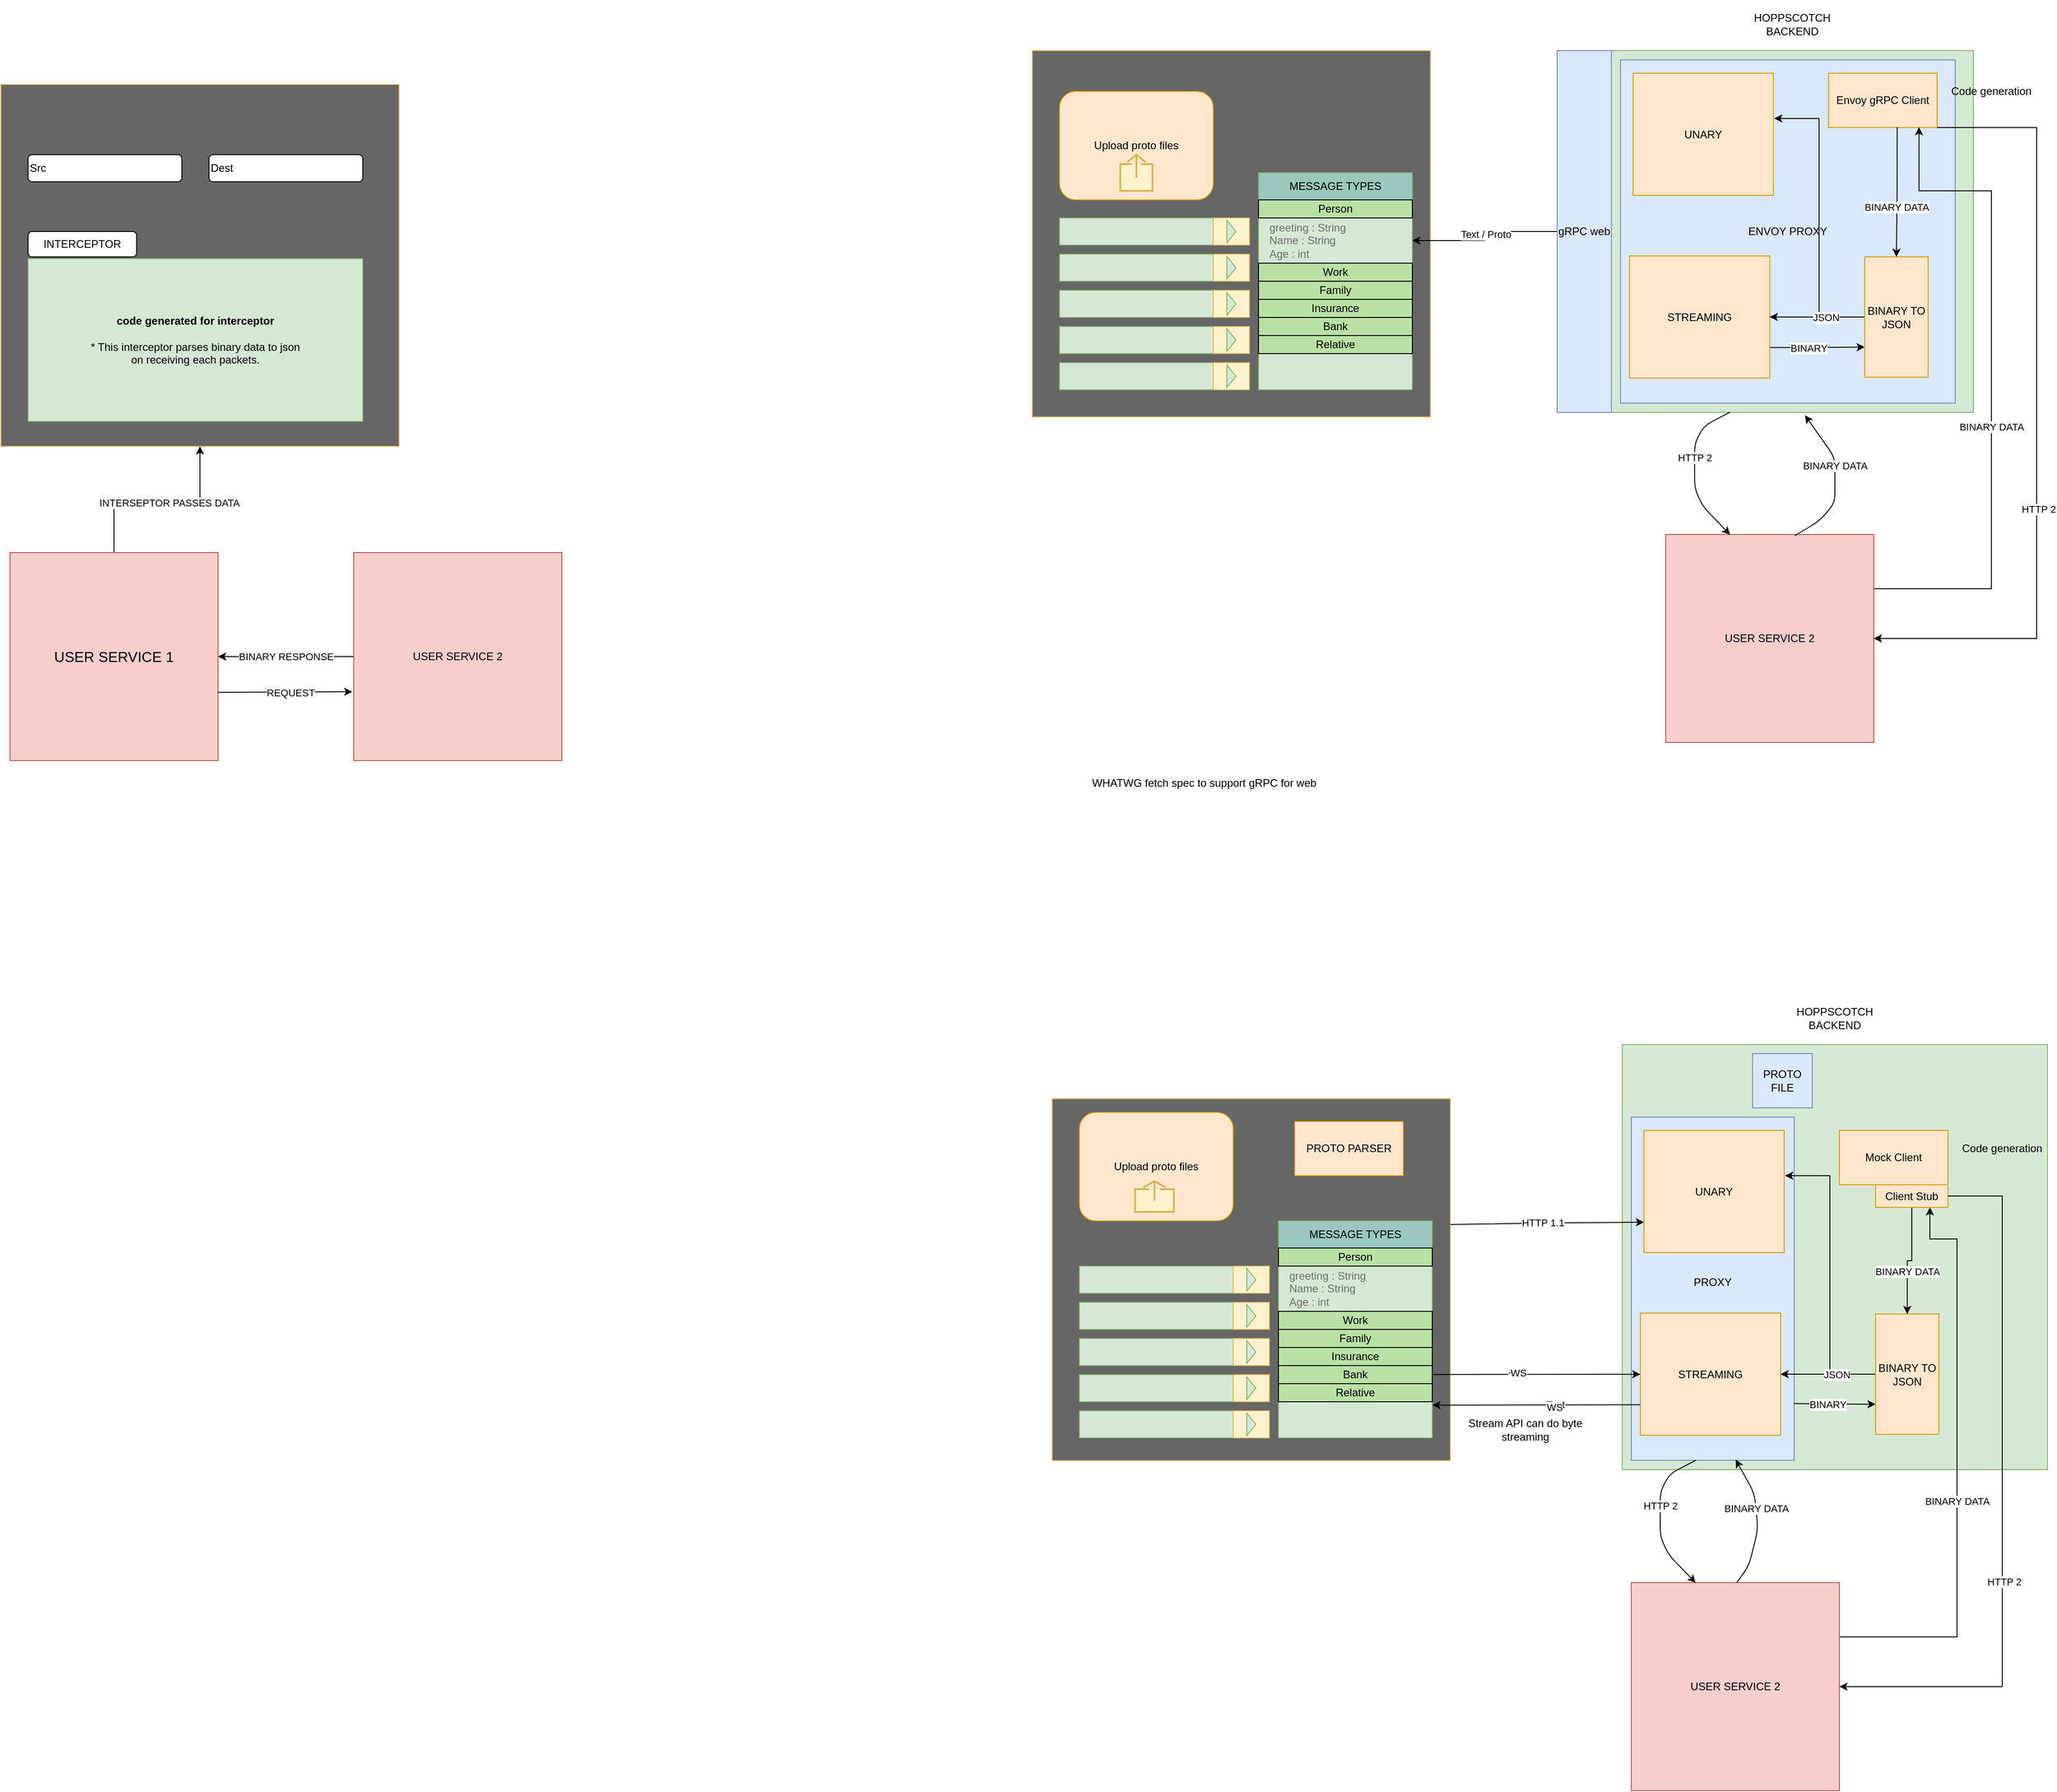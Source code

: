 <mxfile version="14.8.1" type="github">
  <diagram id="4_v2aBuhESPP2Kse0YYt" name="Page-1">
    <mxGraphModel dx="3398" dy="1913" grid="1" gridSize="10" guides="1" tooltips="1" connect="1" arrows="1" fold="1" page="1" pageScale="1" pageWidth="827" pageHeight="1169" math="0" shadow="0">
      <root>
        <mxCell id="0" />
        <mxCell id="1" parent="0" />
        <mxCell id="DB_RAq3XxKTl68aZC7Ea-3" value="" style="rounded=0;whiteSpace=wrap;html=1;strokeColor=#d6b656;fillColor=#666666;" parent="1" vertex="1">
          <mxGeometry x="-338" y="259" width="440" height="400" as="geometry" />
        </mxCell>
        <mxCell id="DB_RAq3XxKTl68aZC7Ea-28" value="" style="group;fillColor=#ffe6cc;strokeColor=#d79b00;" parent="1" vertex="1" connectable="0">
          <mxGeometry x="292" y="269" width="470" height="400" as="geometry" />
        </mxCell>
        <mxCell id="EJkfiaquxVvLyC4--Yfr-1" value="&lt;p style=&quot;line-height: 120%&quot;&gt;HOPPSCOTCH&lt;br&gt;BACKEND&lt;/p&gt;" style="whiteSpace=wrap;html=1;aspect=fixed;fillColor=#d5e8d4;strokeColor=#82b366;align=center;labelPosition=center;verticalLabelPosition=top;verticalAlign=bottom;" parent="DB_RAq3XxKTl68aZC7Ea-28" vertex="1">
          <mxGeometry y="-70" width="470" height="470" as="geometry" />
        </mxCell>
        <mxCell id="EJkfiaquxVvLyC4--Yfr-2" value="PROXY&lt;br&gt;&lt;br&gt;" style="rounded=0;whiteSpace=wrap;html=1;fillColor=#dae8fc;strokeColor=#6c8ebf;" parent="DB_RAq3XxKTl68aZC7Ea-28" vertex="1">
          <mxGeometry x="10" y="10.26" width="180" height="379.49" as="geometry" />
        </mxCell>
        <mxCell id="82bYh2WbQrpjtqSfIJNR-1" value="UNARY" style="rounded=0;whiteSpace=wrap;html=1;fillColor=#ffe6cc;strokeColor=#d79b00;direction=south;" parent="DB_RAq3XxKTl68aZC7Ea-28" vertex="1">
          <mxGeometry x="24" y="25" width="155" height="135" as="geometry" />
        </mxCell>
        <mxCell id="82bYh2WbQrpjtqSfIJNR-26" style="edgeStyle=orthogonalEdgeStyle;rounded=0;orthogonalLoop=1;jettySize=auto;html=1;entryX=0;entryY=0.75;entryDx=0;entryDy=0;" parent="DB_RAq3XxKTl68aZC7Ea-28" target="82bYh2WbQrpjtqSfIJNR-22" edge="1">
          <mxGeometry relative="1" as="geometry">
            <mxPoint x="190" y="327" as="sourcePoint" />
          </mxGeometry>
        </mxCell>
        <mxCell id="82bYh2WbQrpjtqSfIJNR-27" value="BINARY" style="edgeLabel;html=1;align=center;verticalAlign=middle;resizable=0;points=[];" parent="82bYh2WbQrpjtqSfIJNR-26" vertex="1" connectable="0">
          <mxGeometry x="-0.197" relative="1" as="geometry">
            <mxPoint as="offset" />
          </mxGeometry>
        </mxCell>
        <mxCell id="82bYh2WbQrpjtqSfIJNR-2" value="STREAMING" style="rounded=0;whiteSpace=wrap;html=1;fillColor=#ffe6cc;strokeColor=#d79b00;direction=south;" parent="DB_RAq3XxKTl68aZC7Ea-28" vertex="1">
          <mxGeometry x="20" y="227" width="155" height="135" as="geometry" />
        </mxCell>
        <mxCell id="82bYh2WbQrpjtqSfIJNR-23" style="edgeStyle=orthogonalEdgeStyle;rounded=0;orthogonalLoop=1;jettySize=auto;html=1;" parent="DB_RAq3XxKTl68aZC7Ea-28" source="82bYh2WbQrpjtqSfIJNR-22" target="82bYh2WbQrpjtqSfIJNR-2" edge="1">
          <mxGeometry relative="1" as="geometry" />
        </mxCell>
        <mxCell id="82bYh2WbQrpjtqSfIJNR-25" style="edgeStyle=orthogonalEdgeStyle;rounded=0;orthogonalLoop=1;jettySize=auto;html=1;entryX=0.37;entryY=-0.006;entryDx=0;entryDy=0;entryPerimeter=0;" parent="DB_RAq3XxKTl68aZC7Ea-28" source="82bYh2WbQrpjtqSfIJNR-22" target="82bYh2WbQrpjtqSfIJNR-1" edge="1">
          <mxGeometry relative="1" as="geometry" />
        </mxCell>
        <mxCell id="82bYh2WbQrpjtqSfIJNR-28" value="JSON" style="edgeLabel;html=1;align=center;verticalAlign=middle;resizable=0;points=[];" parent="82bYh2WbQrpjtqSfIJNR-25" vertex="1" connectable="0">
          <mxGeometry x="-0.728" relative="1" as="geometry">
            <mxPoint as="offset" />
          </mxGeometry>
        </mxCell>
        <mxCell id="82bYh2WbQrpjtqSfIJNR-22" value="BINARY TO JSON" style="rounded=0;whiteSpace=wrap;html=1;fillColor=#ffe6cc;strokeColor=#d79b00;" parent="DB_RAq3XxKTl68aZC7Ea-28" vertex="1">
          <mxGeometry x="280" y="228" width="70" height="133" as="geometry" />
        </mxCell>
        <mxCell id="gpTQ6Xzm7yQLC2bLsHAh-1" value="Mock Client" style="rounded=0;whiteSpace=wrap;html=1;fillColor=#ffe6cc;strokeColor=#d79b00;" vertex="1" parent="DB_RAq3XxKTl68aZC7Ea-28">
          <mxGeometry x="240" y="25" width="120" height="60" as="geometry" />
        </mxCell>
        <mxCell id="gpTQ6Xzm7yQLC2bLsHAh-7" style="edgeStyle=orthogonalEdgeStyle;rounded=0;orthogonalLoop=1;jettySize=auto;html=1;" edge="1" parent="DB_RAq3XxKTl68aZC7Ea-28" source="gpTQ6Xzm7yQLC2bLsHAh-2" target="82bYh2WbQrpjtqSfIJNR-22">
          <mxGeometry relative="1" as="geometry" />
        </mxCell>
        <mxCell id="gpTQ6Xzm7yQLC2bLsHAh-8" value="BINARY DATA" style="edgeLabel;html=1;align=center;verticalAlign=middle;resizable=0;points=[];" vertex="1" connectable="0" parent="gpTQ6Xzm7yQLC2bLsHAh-7">
          <mxGeometry x="0.227" relative="1" as="geometry">
            <mxPoint as="offset" />
          </mxGeometry>
        </mxCell>
        <mxCell id="gpTQ6Xzm7yQLC2bLsHAh-2" value="Client Stub" style="rounded=0;whiteSpace=wrap;html=1;fillColor=#ffe6cc;strokeColor=#d79b00;" vertex="1" parent="DB_RAq3XxKTl68aZC7Ea-28">
          <mxGeometry x="280" y="85" width="80" height="25" as="geometry" />
        </mxCell>
        <mxCell id="gpTQ6Xzm7yQLC2bLsHAh-9" value="Code generation" style="text;html=1;strokeColor=none;fillColor=none;align=center;verticalAlign=middle;whiteSpace=wrap;rounded=0;" vertex="1" parent="DB_RAq3XxKTl68aZC7Ea-28">
          <mxGeometry x="370" y="35" width="100" height="20" as="geometry" />
        </mxCell>
        <mxCell id="gpTQ6Xzm7yQLC2bLsHAh-165" value="PROTO&lt;br&gt;FILE" style="rounded=0;whiteSpace=wrap;html=1;fillColor=#dae8fc;strokeColor=#6c8ebf;" vertex="1" parent="DB_RAq3XxKTl68aZC7Ea-28">
          <mxGeometry x="144" y="-60" width="66" height="60" as="geometry" />
        </mxCell>
        <mxCell id="DB_RAq3XxKTl68aZC7Ea-29" value="Upload proto files" style="rounded=1;whiteSpace=wrap;html=1;fillColor=#ffe6cc;strokeColor=#d79b00;" parent="1" vertex="1">
          <mxGeometry x="-308" y="274" width="170" height="120" as="geometry" />
        </mxCell>
        <mxCell id="DB_RAq3XxKTl68aZC7Ea-30" value="" style="html=1;verticalLabelPosition=bottom;align=center;labelBackgroundColor=#ffffff;verticalAlign=top;strokeWidth=2;strokeColor=#d6b656;shadow=0;dashed=0;shape=mxgraph.ios7.icons.share;fillColor=#fff2cc;" parent="1" vertex="1">
          <mxGeometry x="-246.38" y="350" width="42.75" height="34" as="geometry" />
        </mxCell>
        <mxCell id="DB_RAq3XxKTl68aZC7Ea-31" value="" style="group" parent="1" vertex="1" connectable="0">
          <mxGeometry x="-308" y="444" width="210" height="30" as="geometry" />
        </mxCell>
        <mxCell id="DB_RAq3XxKTl68aZC7Ea-4" value="" style="rounded=0;whiteSpace=wrap;html=1;fillColor=#d5e8d4;strokeColor=#82b366;" parent="DB_RAq3XxKTl68aZC7Ea-31" vertex="1">
          <mxGeometry width="170" height="30" as="geometry" />
        </mxCell>
        <mxCell id="DB_RAq3XxKTl68aZC7Ea-9" value="" style="rounded=0;whiteSpace=wrap;html=1;fillColor=#fff2cc;strokeColor=#d6b656;" parent="DB_RAq3XxKTl68aZC7Ea-31" vertex="1">
          <mxGeometry x="170" width="40" height="30" as="geometry" />
        </mxCell>
        <mxCell id="DB_RAq3XxKTl68aZC7Ea-8" value="" style="triangle;whiteSpace=wrap;html=1;fillColor=#d5e8d4;strokeColor=#82b366;" parent="DB_RAq3XxKTl68aZC7Ea-31" vertex="1">
          <mxGeometry x="185" y="2.5" width="10" height="25" as="geometry" />
        </mxCell>
        <mxCell id="DB_RAq3XxKTl68aZC7Ea-32" value="" style="group" parent="1" vertex="1" connectable="0">
          <mxGeometry x="-308" y="484" width="210" height="30" as="geometry" />
        </mxCell>
        <mxCell id="DB_RAq3XxKTl68aZC7Ea-33" value="" style="rounded=0;whiteSpace=wrap;html=1;fillColor=#d5e8d4;strokeColor=#82b366;" parent="DB_RAq3XxKTl68aZC7Ea-32" vertex="1">
          <mxGeometry width="170" height="30" as="geometry" />
        </mxCell>
        <mxCell id="DB_RAq3XxKTl68aZC7Ea-34" value="" style="rounded=0;whiteSpace=wrap;html=1;fillColor=#fff2cc;strokeColor=#d6b656;" parent="DB_RAq3XxKTl68aZC7Ea-32" vertex="1">
          <mxGeometry x="170" width="40" height="30" as="geometry" />
        </mxCell>
        <mxCell id="DB_RAq3XxKTl68aZC7Ea-35" value="" style="triangle;whiteSpace=wrap;html=1;fillColor=#d5e8d4;strokeColor=#82b366;" parent="DB_RAq3XxKTl68aZC7Ea-32" vertex="1">
          <mxGeometry x="185" y="2.5" width="10" height="25" as="geometry" />
        </mxCell>
        <mxCell id="DB_RAq3XxKTl68aZC7Ea-36" value="" style="group" parent="1" vertex="1" connectable="0">
          <mxGeometry x="-308" y="524" width="210" height="30" as="geometry" />
        </mxCell>
        <mxCell id="DB_RAq3XxKTl68aZC7Ea-37" value="" style="rounded=0;whiteSpace=wrap;html=1;fillColor=#d5e8d4;strokeColor=#82b366;" parent="DB_RAq3XxKTl68aZC7Ea-36" vertex="1">
          <mxGeometry width="170" height="30" as="geometry" />
        </mxCell>
        <mxCell id="DB_RAq3XxKTl68aZC7Ea-38" value="" style="rounded=0;whiteSpace=wrap;html=1;fillColor=#fff2cc;strokeColor=#d6b656;" parent="DB_RAq3XxKTl68aZC7Ea-36" vertex="1">
          <mxGeometry x="170" width="40" height="30" as="geometry" />
        </mxCell>
        <mxCell id="DB_RAq3XxKTl68aZC7Ea-39" value="" style="triangle;whiteSpace=wrap;html=1;fillColor=#d5e8d4;strokeColor=#82b366;" parent="DB_RAq3XxKTl68aZC7Ea-36" vertex="1">
          <mxGeometry x="185" y="2.5" width="10" height="25" as="geometry" />
        </mxCell>
        <mxCell id="DB_RAq3XxKTl68aZC7Ea-48" value="" style="group" parent="1" vertex="1" connectable="0">
          <mxGeometry x="-308" y="564" width="210" height="30" as="geometry" />
        </mxCell>
        <mxCell id="DB_RAq3XxKTl68aZC7Ea-49" value="" style="rounded=0;whiteSpace=wrap;html=1;fillColor=#d5e8d4;strokeColor=#82b366;" parent="DB_RAq3XxKTl68aZC7Ea-48" vertex="1">
          <mxGeometry width="170" height="30" as="geometry" />
        </mxCell>
        <mxCell id="DB_RAq3XxKTl68aZC7Ea-50" value="" style="rounded=0;whiteSpace=wrap;html=1;fillColor=#fff2cc;strokeColor=#d6b656;" parent="DB_RAq3XxKTl68aZC7Ea-48" vertex="1">
          <mxGeometry x="170" width="40" height="30" as="geometry" />
        </mxCell>
        <mxCell id="DB_RAq3XxKTl68aZC7Ea-51" value="" style="triangle;whiteSpace=wrap;html=1;fillColor=#d5e8d4;strokeColor=#82b366;" parent="DB_RAq3XxKTl68aZC7Ea-48" vertex="1">
          <mxGeometry x="185" y="2.5" width="10" height="25" as="geometry" />
        </mxCell>
        <mxCell id="DB_RAq3XxKTl68aZC7Ea-52" value="" style="group" parent="1" vertex="1" connectable="0">
          <mxGeometry x="-308" y="604" width="210" height="30" as="geometry" />
        </mxCell>
        <mxCell id="DB_RAq3XxKTl68aZC7Ea-53" value="" style="rounded=0;whiteSpace=wrap;html=1;fillColor=#d5e8d4;strokeColor=#82b366;" parent="DB_RAq3XxKTl68aZC7Ea-52" vertex="1">
          <mxGeometry width="170" height="30" as="geometry" />
        </mxCell>
        <mxCell id="DB_RAq3XxKTl68aZC7Ea-54" value="" style="rounded=0;whiteSpace=wrap;html=1;fillColor=#fff2cc;strokeColor=#d6b656;" parent="DB_RAq3XxKTl68aZC7Ea-52" vertex="1">
          <mxGeometry x="170" width="40" height="30" as="geometry" />
        </mxCell>
        <mxCell id="DB_RAq3XxKTl68aZC7Ea-55" value="" style="triangle;whiteSpace=wrap;html=1;fillColor=#d5e8d4;strokeColor=#82b366;" parent="DB_RAq3XxKTl68aZC7Ea-52" vertex="1">
          <mxGeometry x="185" y="2.5" width="10" height="25" as="geometry" />
        </mxCell>
        <mxCell id="DB_RAq3XxKTl68aZC7Ea-56" value="" style="rounded=0;whiteSpace=wrap;html=1;fillColor=#d5e8d4;strokeColor=#82b366;" parent="1" vertex="1">
          <mxGeometry x="-88" y="394" width="170" height="240" as="geometry" />
        </mxCell>
        <mxCell id="DB_RAq3XxKTl68aZC7Ea-57" value="MESSAGE TYPES" style="rounded=0;whiteSpace=wrap;html=1;strokeColor=#82b366;fillColor=#9AC7BF;" parent="1" vertex="1">
          <mxGeometry x="-88" y="394" width="170" height="30" as="geometry" />
        </mxCell>
        <mxCell id="DB_RAq3XxKTl68aZC7Ea-58" value="Person" style="rounded=0;whiteSpace=wrap;html=1;fillColor=#B9E0A5;" parent="1" vertex="1">
          <mxGeometry x="-88" y="424" width="170" height="20" as="geometry" />
        </mxCell>
        <mxCell id="DB_RAq3XxKTl68aZC7Ea-59" value="Work" style="rounded=0;whiteSpace=wrap;html=1;fillColor=#B9E0A5;" parent="1" vertex="1">
          <mxGeometry x="-88" y="494" width="170" height="20" as="geometry" />
        </mxCell>
        <mxCell id="DB_RAq3XxKTl68aZC7Ea-60" value="Family" style="rounded=0;whiteSpace=wrap;html=1;fillColor=#B9E0A5;" parent="1" vertex="1">
          <mxGeometry x="-88" y="514" width="170" height="20" as="geometry" />
        </mxCell>
        <mxCell id="DB_RAq3XxKTl68aZC7Ea-61" value="Insurance" style="rounded=0;whiteSpace=wrap;html=1;fillColor=#B9E0A5;" parent="1" vertex="1">
          <mxGeometry x="-88" y="534" width="170" height="20" as="geometry" />
        </mxCell>
        <mxCell id="DB_RAq3XxKTl68aZC7Ea-62" value="Bank" style="rounded=0;whiteSpace=wrap;html=1;fillColor=#B9E0A5;" parent="1" vertex="1">
          <mxGeometry x="-88" y="554" width="170" height="20" as="geometry" />
        </mxCell>
        <mxCell id="DB_RAq3XxKTl68aZC7Ea-63" value="Relative" style="rounded=0;whiteSpace=wrap;html=1;fillColor=#B9E0A5;" parent="1" vertex="1">
          <mxGeometry x="-88" y="574" width="170" height="20" as="geometry" />
        </mxCell>
        <mxCell id="DB_RAq3XxKTl68aZC7Ea-64" value="&lt;font color=&quot;#6e6e6e&quot;&gt;greeting : String&lt;br&gt;Name : String&lt;br&gt;Age : int&lt;/font&gt;" style="text;html=1;strokeColor=none;fillColor=none;align=left;verticalAlign=middle;whiteSpace=wrap;rounded=0;" parent="1" vertex="1">
          <mxGeometry x="-78" y="444" width="160" height="50" as="geometry" />
        </mxCell>
        <mxCell id="82bYh2WbQrpjtqSfIJNR-5" value="" style="endArrow=classic;html=1;" parent="1" source="DB_RAq3XxKTl68aZC7Ea-62" target="82bYh2WbQrpjtqSfIJNR-2" edge="1">
          <mxGeometry width="50" height="50" relative="1" as="geometry">
            <mxPoint x="102" y="564" as="sourcePoint" />
            <mxPoint x="152" y="514" as="targetPoint" />
          </mxGeometry>
        </mxCell>
        <mxCell id="82bYh2WbQrpjtqSfIJNR-6" value="Text" style="edgeLabel;html=1;align=center;verticalAlign=middle;resizable=0;points=[];" parent="82bYh2WbQrpjtqSfIJNR-5" vertex="1" connectable="0">
          <mxGeometry x="-0.181" y="-1" relative="1" as="geometry">
            <mxPoint as="offset" />
          </mxGeometry>
        </mxCell>
        <mxCell id="82bYh2WbQrpjtqSfIJNR-8" value="WS" style="edgeLabel;html=1;align=center;verticalAlign=middle;resizable=0;points=[];" parent="82bYh2WbQrpjtqSfIJNR-5" vertex="1" connectable="0">
          <mxGeometry x="-0.174" y="2" relative="1" as="geometry">
            <mxPoint as="offset" />
          </mxGeometry>
        </mxCell>
        <mxCell id="82bYh2WbQrpjtqSfIJNR-9" value="" style="endArrow=classic;html=1;exitX=0.75;exitY=1;exitDx=0;exitDy=0;entryX=1.001;entryY=0.849;entryDx=0;entryDy=0;entryPerimeter=0;" parent="1" source="82bYh2WbQrpjtqSfIJNR-2" target="DB_RAq3XxKTl68aZC7Ea-56" edge="1">
          <mxGeometry width="50" height="50" relative="1" as="geometry">
            <mxPoint x="92" y="573.892" as="sourcePoint" />
            <mxPoint x="82" y="594" as="targetPoint" />
          </mxGeometry>
        </mxCell>
        <mxCell id="82bYh2WbQrpjtqSfIJNR-10" value="Text" style="edgeLabel;html=1;align=center;verticalAlign=middle;resizable=0;points=[];" parent="82bYh2WbQrpjtqSfIJNR-9" vertex="1" connectable="0">
          <mxGeometry x="-0.181" y="-1" relative="1" as="geometry">
            <mxPoint as="offset" />
          </mxGeometry>
        </mxCell>
        <mxCell id="82bYh2WbQrpjtqSfIJNR-11" value="WS" style="edgeLabel;html=1;align=center;verticalAlign=middle;resizable=0;points=[];" parent="82bYh2WbQrpjtqSfIJNR-9" vertex="1" connectable="0">
          <mxGeometry x="-0.174" y="2" relative="1" as="geometry">
            <mxPoint as="offset" />
          </mxGeometry>
        </mxCell>
        <mxCell id="82bYh2WbQrpjtqSfIJNR-12" value="" style="endArrow=classic;html=1;entryX=0.5;entryY=1;entryDx=0;entryDy=0;" parent="1" edge="1">
          <mxGeometry width="50" height="50" relative="1" as="geometry">
            <mxPoint x="102" y="398" as="sourcePoint" />
            <mxPoint x="316" y="395.5" as="targetPoint" />
            <Array as="points">
              <mxPoint x="230" y="396" />
            </Array>
          </mxGeometry>
        </mxCell>
        <mxCell id="82bYh2WbQrpjtqSfIJNR-13" value="HTTP 1.1" style="edgeLabel;html=1;align=center;verticalAlign=middle;resizable=0;points=[];" parent="82bYh2WbQrpjtqSfIJNR-12" vertex="1" connectable="0">
          <mxGeometry x="-0.049" y="1" relative="1" as="geometry">
            <mxPoint as="offset" />
          </mxGeometry>
        </mxCell>
        <mxCell id="gpTQ6Xzm7yQLC2bLsHAh-5" style="edgeStyle=orthogonalEdgeStyle;rounded=0;orthogonalLoop=1;jettySize=auto;html=1;entryX=0.75;entryY=1;entryDx=0;entryDy=0;" edge="1" parent="1" target="gpTQ6Xzm7yQLC2bLsHAh-2">
          <mxGeometry relative="1" as="geometry">
            <mxPoint x="532" y="854" as="sourcePoint" />
            <Array as="points">
              <mxPoint x="662" y="854" />
              <mxPoint x="662" y="414" />
              <mxPoint x="632" y="414" />
            </Array>
          </mxGeometry>
        </mxCell>
        <mxCell id="gpTQ6Xzm7yQLC2bLsHAh-6" value="BINARY DATA" style="edgeLabel;html=1;align=center;verticalAlign=middle;resizable=0;points=[];" vertex="1" connectable="0" parent="gpTQ6Xzm7yQLC2bLsHAh-5">
          <mxGeometry x="-0.337" relative="1" as="geometry">
            <mxPoint y="-70" as="offset" />
          </mxGeometry>
        </mxCell>
        <mxCell id="82bYh2WbQrpjtqSfIJNR-15" value="USER SERVICE 2" style="whiteSpace=wrap;html=1;aspect=fixed;fillColor=#f8cecc;strokeColor=#b85450;" parent="1" vertex="1">
          <mxGeometry x="302" y="794" width="230" height="230" as="geometry" />
        </mxCell>
        <mxCell id="82bYh2WbQrpjtqSfIJNR-18" value="" style="endArrow=classic;html=1;entryX=0.518;entryY=0.001;entryDx=0;entryDy=0;entryPerimeter=0;exitX=0.662;exitY=1;exitDx=0;exitDy=0;exitPerimeter=0;" parent="1" edge="1">
          <mxGeometry width="50" height="50" relative="1" as="geometry">
            <mxPoint x="373.16" y="658.75" as="sourcePoint" />
            <mxPoint x="373.14" y="794.23" as="targetPoint" />
            <Array as="points">
              <mxPoint x="344" y="674" />
              <mxPoint x="334" y="694" />
              <mxPoint x="334" y="744" />
              <mxPoint x="344" y="764" />
            </Array>
          </mxGeometry>
        </mxCell>
        <mxCell id="82bYh2WbQrpjtqSfIJNR-19" value="HTTP 2" style="edgeLabel;html=1;align=center;verticalAlign=middle;resizable=0;points=[];" parent="82bYh2WbQrpjtqSfIJNR-18" vertex="1" connectable="0">
          <mxGeometry x="-0.174" relative="1" as="geometry">
            <mxPoint as="offset" />
          </mxGeometry>
        </mxCell>
        <mxCell id="82bYh2WbQrpjtqSfIJNR-20" value="" style="endArrow=classic;html=1;exitX=0.698;exitY=-0.005;exitDx=0;exitDy=0;exitPerimeter=0;entryX=0.641;entryY=0.998;entryDx=0;entryDy=0;entryPerimeter=0;" parent="1" target="EJkfiaquxVvLyC4--Yfr-2" edge="1">
          <mxGeometry width="50" height="50" relative="1" as="geometry">
            <mxPoint x="418.54" y="794.0" as="sourcePoint" />
            <mxPoint x="402" y="655" as="targetPoint" />
            <Array as="points">
              <mxPoint x="432" y="775.15" />
              <mxPoint x="442" y="735.15" />
              <mxPoint x="438" y="695.15" />
            </Array>
          </mxGeometry>
        </mxCell>
        <mxCell id="82bYh2WbQrpjtqSfIJNR-21" value="BINARY DATA" style="edgeLabel;html=1;align=center;verticalAlign=middle;resizable=0;points=[];" parent="82bYh2WbQrpjtqSfIJNR-20" vertex="1" connectable="0">
          <mxGeometry x="0.197" relative="1" as="geometry">
            <mxPoint as="offset" />
          </mxGeometry>
        </mxCell>
        <mxCell id="gpTQ6Xzm7yQLC2bLsHAh-3" style="edgeStyle=orthogonalEdgeStyle;rounded=0;orthogonalLoop=1;jettySize=auto;html=1;" edge="1" parent="1" source="gpTQ6Xzm7yQLC2bLsHAh-2" target="82bYh2WbQrpjtqSfIJNR-15">
          <mxGeometry relative="1" as="geometry">
            <Array as="points">
              <mxPoint x="712" y="367" />
              <mxPoint x="712" y="909" />
            </Array>
          </mxGeometry>
        </mxCell>
        <mxCell id="gpTQ6Xzm7yQLC2bLsHAh-4" value="HTTP 2" style="edgeLabel;html=1;align=center;verticalAlign=middle;resizable=0;points=[];" vertex="1" connectable="0" parent="gpTQ6Xzm7yQLC2bLsHAh-3">
          <mxGeometry x="0.244" y="2" relative="1" as="geometry">
            <mxPoint as="offset" />
          </mxGeometry>
        </mxCell>
        <mxCell id="gpTQ6Xzm7yQLC2bLsHAh-10" value="" style="rounded=0;whiteSpace=wrap;html=1;strokeColor=#d6b656;fillColor=#666666;" vertex="1" parent="1">
          <mxGeometry x="-360" y="-900" width="440" height="405" as="geometry" />
        </mxCell>
        <mxCell id="gpTQ6Xzm7yQLC2bLsHAh-11" value="" style="group" vertex="1" connectable="0" parent="1">
          <mxGeometry x="280" y="-900" width="470" height="400" as="geometry" />
        </mxCell>
        <mxCell id="gpTQ6Xzm7yQLC2bLsHAh-12" value="&lt;p style=&quot;line-height: 120%&quot;&gt;HOPPSCOTCH&lt;br&gt;BACKEND&lt;/p&gt;" style="whiteSpace=wrap;html=1;aspect=fixed;fillColor=#d5e8d4;strokeColor=#82b366;align=center;labelPosition=center;verticalLabelPosition=top;verticalAlign=bottom;" vertex="1" parent="gpTQ6Xzm7yQLC2bLsHAh-11">
          <mxGeometry width="400" height="400" as="geometry" />
        </mxCell>
        <mxCell id="gpTQ6Xzm7yQLC2bLsHAh-13" value="ENVOY PROXY&lt;br&gt;" style="rounded=0;whiteSpace=wrap;html=1;fillColor=#dae8fc;strokeColor=#6c8ebf;" vertex="1" parent="gpTQ6Xzm7yQLC2bLsHAh-11">
          <mxGeometry x="10" y="10.26" width="370" height="379.49" as="geometry" />
        </mxCell>
        <mxCell id="gpTQ6Xzm7yQLC2bLsHAh-14" value="UNARY" style="rounded=0;whiteSpace=wrap;html=1;fillColor=#ffe6cc;strokeColor=#d79b00;direction=south;" vertex="1" parent="gpTQ6Xzm7yQLC2bLsHAh-11">
          <mxGeometry x="24" y="25" width="155" height="135" as="geometry" />
        </mxCell>
        <mxCell id="gpTQ6Xzm7yQLC2bLsHAh-15" style="edgeStyle=orthogonalEdgeStyle;rounded=0;orthogonalLoop=1;jettySize=auto;html=1;entryX=0;entryY=0.75;entryDx=0;entryDy=0;exitX=0.75;exitY=0;exitDx=0;exitDy=0;" edge="1" parent="gpTQ6Xzm7yQLC2bLsHAh-11" target="gpTQ6Xzm7yQLC2bLsHAh-21" source="gpTQ6Xzm7yQLC2bLsHAh-17">
          <mxGeometry relative="1" as="geometry">
            <mxPoint x="190" y="327" as="sourcePoint" />
          </mxGeometry>
        </mxCell>
        <mxCell id="gpTQ6Xzm7yQLC2bLsHAh-16" value="BINARY" style="edgeLabel;html=1;align=center;verticalAlign=middle;resizable=0;points=[];" vertex="1" connectable="0" parent="gpTQ6Xzm7yQLC2bLsHAh-15">
          <mxGeometry x="-0.197" relative="1" as="geometry">
            <mxPoint as="offset" />
          </mxGeometry>
        </mxCell>
        <mxCell id="gpTQ6Xzm7yQLC2bLsHAh-17" value="STREAMING" style="rounded=0;whiteSpace=wrap;html=1;fillColor=#ffe6cc;strokeColor=#d79b00;direction=south;" vertex="1" parent="gpTQ6Xzm7yQLC2bLsHAh-11">
          <mxGeometry x="20" y="227" width="155" height="135" as="geometry" />
        </mxCell>
        <mxCell id="gpTQ6Xzm7yQLC2bLsHAh-18" style="edgeStyle=orthogonalEdgeStyle;rounded=0;orthogonalLoop=1;jettySize=auto;html=1;" edge="1" parent="gpTQ6Xzm7yQLC2bLsHAh-11" source="gpTQ6Xzm7yQLC2bLsHAh-21" target="gpTQ6Xzm7yQLC2bLsHAh-17">
          <mxGeometry relative="1" as="geometry" />
        </mxCell>
        <mxCell id="gpTQ6Xzm7yQLC2bLsHAh-19" style="edgeStyle=orthogonalEdgeStyle;rounded=0;orthogonalLoop=1;jettySize=auto;html=1;entryX=0.37;entryY=-0.006;entryDx=0;entryDy=0;entryPerimeter=0;" edge="1" parent="gpTQ6Xzm7yQLC2bLsHAh-11" source="gpTQ6Xzm7yQLC2bLsHAh-21" target="gpTQ6Xzm7yQLC2bLsHAh-14">
          <mxGeometry relative="1" as="geometry" />
        </mxCell>
        <mxCell id="gpTQ6Xzm7yQLC2bLsHAh-20" value="JSON" style="edgeLabel;html=1;align=center;verticalAlign=middle;resizable=0;points=[];" vertex="1" connectable="0" parent="gpTQ6Xzm7yQLC2bLsHAh-19">
          <mxGeometry x="-0.728" relative="1" as="geometry">
            <mxPoint as="offset" />
          </mxGeometry>
        </mxCell>
        <mxCell id="gpTQ6Xzm7yQLC2bLsHAh-21" value="BINARY TO JSON" style="rounded=0;whiteSpace=wrap;html=1;fillColor=#ffe6cc;strokeColor=#d79b00;" vertex="1" parent="gpTQ6Xzm7yQLC2bLsHAh-11">
          <mxGeometry x="280" y="228" width="70" height="133" as="geometry" />
        </mxCell>
        <mxCell id="gpTQ6Xzm7yQLC2bLsHAh-22" value="Envoy gRPC Client" style="rounded=0;whiteSpace=wrap;html=1;fillColor=#ffe6cc;strokeColor=#d79b00;" vertex="1" parent="gpTQ6Xzm7yQLC2bLsHAh-11">
          <mxGeometry x="240" y="25" width="120" height="60" as="geometry" />
        </mxCell>
        <mxCell id="gpTQ6Xzm7yQLC2bLsHAh-23" style="edgeStyle=orthogonalEdgeStyle;rounded=0;orthogonalLoop=1;jettySize=auto;html=1;exitX=0.632;exitY=0.994;exitDx=0;exitDy=0;exitPerimeter=0;" edge="1" parent="gpTQ6Xzm7yQLC2bLsHAh-11" source="gpTQ6Xzm7yQLC2bLsHAh-22" target="gpTQ6Xzm7yQLC2bLsHAh-21">
          <mxGeometry relative="1" as="geometry">
            <mxPoint x="315" y="110" as="sourcePoint" />
          </mxGeometry>
        </mxCell>
        <mxCell id="gpTQ6Xzm7yQLC2bLsHAh-24" value="BINARY DATA" style="edgeLabel;html=1;align=center;verticalAlign=middle;resizable=0;points=[];" vertex="1" connectable="0" parent="gpTQ6Xzm7yQLC2bLsHAh-23">
          <mxGeometry x="0.227" relative="1" as="geometry">
            <mxPoint as="offset" />
          </mxGeometry>
        </mxCell>
        <mxCell id="gpTQ6Xzm7yQLC2bLsHAh-26" value="Code generation" style="text;html=1;strokeColor=none;fillColor=none;align=center;verticalAlign=middle;whiteSpace=wrap;rounded=0;" vertex="1" parent="gpTQ6Xzm7yQLC2bLsHAh-11">
          <mxGeometry x="370" y="35" width="100" height="20" as="geometry" />
        </mxCell>
        <mxCell id="gpTQ6Xzm7yQLC2bLsHAh-27" value="Upload proto files" style="rounded=1;whiteSpace=wrap;html=1;fillColor=#ffe6cc;strokeColor=#d79b00;" vertex="1" parent="1">
          <mxGeometry x="-330" y="-855" width="170" height="120" as="geometry" />
        </mxCell>
        <mxCell id="gpTQ6Xzm7yQLC2bLsHAh-28" value="" style="html=1;verticalLabelPosition=bottom;align=center;labelBackgroundColor=#ffffff;verticalAlign=top;strokeWidth=2;strokeColor=#d6b656;shadow=0;dashed=0;shape=mxgraph.ios7.icons.share;fillColor=#fff2cc;" vertex="1" parent="1">
          <mxGeometry x="-262.75" y="-785" width="35.5" height="40" as="geometry" />
        </mxCell>
        <mxCell id="gpTQ6Xzm7yQLC2bLsHAh-29" value="" style="group" vertex="1" connectable="0" parent="1">
          <mxGeometry x="-330" y="-715" width="210" height="30" as="geometry" />
        </mxCell>
        <mxCell id="gpTQ6Xzm7yQLC2bLsHAh-30" value="" style="rounded=0;whiteSpace=wrap;html=1;fillColor=#d5e8d4;strokeColor=#82b366;" vertex="1" parent="gpTQ6Xzm7yQLC2bLsHAh-29">
          <mxGeometry width="170" height="30" as="geometry" />
        </mxCell>
        <mxCell id="gpTQ6Xzm7yQLC2bLsHAh-31" value="" style="rounded=0;whiteSpace=wrap;html=1;fillColor=#fff2cc;strokeColor=#d6b656;" vertex="1" parent="gpTQ6Xzm7yQLC2bLsHAh-29">
          <mxGeometry x="170" width="40" height="30" as="geometry" />
        </mxCell>
        <mxCell id="gpTQ6Xzm7yQLC2bLsHAh-32" value="" style="triangle;whiteSpace=wrap;html=1;fillColor=#d5e8d4;strokeColor=#82b366;" vertex="1" parent="gpTQ6Xzm7yQLC2bLsHAh-29">
          <mxGeometry x="185" y="2.5" width="10" height="25" as="geometry" />
        </mxCell>
        <mxCell id="gpTQ6Xzm7yQLC2bLsHAh-33" value="" style="group" vertex="1" connectable="0" parent="1">
          <mxGeometry x="-330" y="-675" width="210" height="30" as="geometry" />
        </mxCell>
        <mxCell id="gpTQ6Xzm7yQLC2bLsHAh-34" value="" style="rounded=0;whiteSpace=wrap;html=1;fillColor=#d5e8d4;strokeColor=#82b366;" vertex="1" parent="gpTQ6Xzm7yQLC2bLsHAh-33">
          <mxGeometry width="170" height="30" as="geometry" />
        </mxCell>
        <mxCell id="gpTQ6Xzm7yQLC2bLsHAh-35" value="" style="rounded=0;whiteSpace=wrap;html=1;fillColor=#fff2cc;strokeColor=#d6b656;" vertex="1" parent="gpTQ6Xzm7yQLC2bLsHAh-33">
          <mxGeometry x="170" width="40" height="30" as="geometry" />
        </mxCell>
        <mxCell id="gpTQ6Xzm7yQLC2bLsHAh-36" value="" style="triangle;whiteSpace=wrap;html=1;fillColor=#d5e8d4;strokeColor=#82b366;" vertex="1" parent="gpTQ6Xzm7yQLC2bLsHAh-33">
          <mxGeometry x="185" y="2.5" width="10" height="25" as="geometry" />
        </mxCell>
        <mxCell id="gpTQ6Xzm7yQLC2bLsHAh-37" value="" style="group" vertex="1" connectable="0" parent="1">
          <mxGeometry x="-330" y="-635" width="210" height="30" as="geometry" />
        </mxCell>
        <mxCell id="gpTQ6Xzm7yQLC2bLsHAh-38" value="" style="rounded=0;whiteSpace=wrap;html=1;fillColor=#d5e8d4;strokeColor=#82b366;" vertex="1" parent="gpTQ6Xzm7yQLC2bLsHAh-37">
          <mxGeometry width="170" height="30" as="geometry" />
        </mxCell>
        <mxCell id="gpTQ6Xzm7yQLC2bLsHAh-39" value="" style="rounded=0;whiteSpace=wrap;html=1;fillColor=#fff2cc;strokeColor=#d6b656;" vertex="1" parent="gpTQ6Xzm7yQLC2bLsHAh-37">
          <mxGeometry x="170" width="40" height="30" as="geometry" />
        </mxCell>
        <mxCell id="gpTQ6Xzm7yQLC2bLsHAh-40" value="" style="triangle;whiteSpace=wrap;html=1;fillColor=#d5e8d4;strokeColor=#82b366;" vertex="1" parent="gpTQ6Xzm7yQLC2bLsHAh-37">
          <mxGeometry x="185" y="2.5" width="10" height="25" as="geometry" />
        </mxCell>
        <mxCell id="gpTQ6Xzm7yQLC2bLsHAh-41" value="" style="group" vertex="1" connectable="0" parent="1">
          <mxGeometry x="-330" y="-595" width="210" height="30" as="geometry" />
        </mxCell>
        <mxCell id="gpTQ6Xzm7yQLC2bLsHAh-42" value="" style="rounded=0;whiteSpace=wrap;html=1;fillColor=#d5e8d4;strokeColor=#82b366;" vertex="1" parent="gpTQ6Xzm7yQLC2bLsHAh-41">
          <mxGeometry width="170" height="30" as="geometry" />
        </mxCell>
        <mxCell id="gpTQ6Xzm7yQLC2bLsHAh-43" value="" style="rounded=0;whiteSpace=wrap;html=1;fillColor=#fff2cc;strokeColor=#d6b656;" vertex="1" parent="gpTQ6Xzm7yQLC2bLsHAh-41">
          <mxGeometry x="170" width="40" height="30" as="geometry" />
        </mxCell>
        <mxCell id="gpTQ6Xzm7yQLC2bLsHAh-44" value="" style="triangle;whiteSpace=wrap;html=1;fillColor=#d5e8d4;strokeColor=#82b366;" vertex="1" parent="gpTQ6Xzm7yQLC2bLsHAh-41">
          <mxGeometry x="185" y="2.5" width="10" height="25" as="geometry" />
        </mxCell>
        <mxCell id="gpTQ6Xzm7yQLC2bLsHAh-45" value="" style="group" vertex="1" connectable="0" parent="1">
          <mxGeometry x="-330" y="-555" width="210" height="30" as="geometry" />
        </mxCell>
        <mxCell id="gpTQ6Xzm7yQLC2bLsHAh-46" value="" style="rounded=0;whiteSpace=wrap;html=1;fillColor=#d5e8d4;strokeColor=#82b366;" vertex="1" parent="gpTQ6Xzm7yQLC2bLsHAh-45">
          <mxGeometry width="170" height="30" as="geometry" />
        </mxCell>
        <mxCell id="gpTQ6Xzm7yQLC2bLsHAh-47" value="" style="rounded=0;whiteSpace=wrap;html=1;fillColor=#fff2cc;strokeColor=#d6b656;" vertex="1" parent="gpTQ6Xzm7yQLC2bLsHAh-45">
          <mxGeometry x="170" width="40" height="30" as="geometry" />
        </mxCell>
        <mxCell id="gpTQ6Xzm7yQLC2bLsHAh-48" value="" style="triangle;whiteSpace=wrap;html=1;fillColor=#d5e8d4;strokeColor=#82b366;" vertex="1" parent="gpTQ6Xzm7yQLC2bLsHAh-45">
          <mxGeometry x="185" y="2.5" width="10" height="25" as="geometry" />
        </mxCell>
        <mxCell id="gpTQ6Xzm7yQLC2bLsHAh-49" value="" style="rounded=0;whiteSpace=wrap;html=1;fillColor=#d5e8d4;strokeColor=#82b366;" vertex="1" parent="1">
          <mxGeometry x="-110" y="-765" width="170" height="240" as="geometry" />
        </mxCell>
        <mxCell id="gpTQ6Xzm7yQLC2bLsHAh-50" value="MESSAGE TYPES" style="rounded=0;whiteSpace=wrap;html=1;strokeColor=#82b366;fillColor=#9AC7BF;" vertex="1" parent="1">
          <mxGeometry x="-110" y="-765" width="170" height="30" as="geometry" />
        </mxCell>
        <mxCell id="gpTQ6Xzm7yQLC2bLsHAh-51" value="Person" style="rounded=0;whiteSpace=wrap;html=1;fillColor=#B9E0A5;" vertex="1" parent="1">
          <mxGeometry x="-110" y="-735" width="170" height="20" as="geometry" />
        </mxCell>
        <mxCell id="gpTQ6Xzm7yQLC2bLsHAh-52" value="Work" style="rounded=0;whiteSpace=wrap;html=1;fillColor=#B9E0A5;" vertex="1" parent="1">
          <mxGeometry x="-110" y="-665" width="170" height="20" as="geometry" />
        </mxCell>
        <mxCell id="gpTQ6Xzm7yQLC2bLsHAh-53" value="Family" style="rounded=0;whiteSpace=wrap;html=1;fillColor=#B9E0A5;" vertex="1" parent="1">
          <mxGeometry x="-110" y="-645" width="170" height="20" as="geometry" />
        </mxCell>
        <mxCell id="gpTQ6Xzm7yQLC2bLsHAh-54" value="Insurance" style="rounded=0;whiteSpace=wrap;html=1;fillColor=#B9E0A5;" vertex="1" parent="1">
          <mxGeometry x="-110" y="-625" width="170" height="20" as="geometry" />
        </mxCell>
        <mxCell id="gpTQ6Xzm7yQLC2bLsHAh-55" value="Bank" style="rounded=0;whiteSpace=wrap;html=1;fillColor=#B9E0A5;" vertex="1" parent="1">
          <mxGeometry x="-110" y="-605" width="170" height="20" as="geometry" />
        </mxCell>
        <mxCell id="gpTQ6Xzm7yQLC2bLsHAh-56" value="Relative" style="rounded=0;whiteSpace=wrap;html=1;fillColor=#B9E0A5;" vertex="1" parent="1">
          <mxGeometry x="-110" y="-585" width="170" height="20" as="geometry" />
        </mxCell>
        <mxCell id="gpTQ6Xzm7yQLC2bLsHAh-57" value="&lt;font color=&quot;#6e6e6e&quot;&gt;greeting : String&lt;br&gt;Name : String&lt;br&gt;Age : int&lt;/font&gt;" style="text;html=1;strokeColor=none;fillColor=none;align=left;verticalAlign=middle;whiteSpace=wrap;rounded=0;" vertex="1" parent="1">
          <mxGeometry x="-100" y="-715" width="160" height="50" as="geometry" />
        </mxCell>
        <mxCell id="gpTQ6Xzm7yQLC2bLsHAh-67" style="edgeStyle=orthogonalEdgeStyle;rounded=0;orthogonalLoop=1;jettySize=auto;html=1;entryX=0.833;entryY=0.994;entryDx=0;entryDy=0;entryPerimeter=0;" edge="1" parent="1" target="gpTQ6Xzm7yQLC2bLsHAh-22">
          <mxGeometry relative="1" as="geometry">
            <mxPoint x="570" y="-305" as="sourcePoint" />
            <Array as="points">
              <mxPoint x="700" y="-305" />
              <mxPoint x="700" y="-745" />
              <mxPoint x="620" y="-745" />
            </Array>
            <mxPoint x="620" y="-790" as="targetPoint" />
          </mxGeometry>
        </mxCell>
        <mxCell id="gpTQ6Xzm7yQLC2bLsHAh-68" value="BINARY DATA" style="edgeLabel;html=1;align=center;verticalAlign=middle;resizable=0;points=[];" vertex="1" connectable="0" parent="gpTQ6Xzm7yQLC2bLsHAh-67">
          <mxGeometry x="-0.337" relative="1" as="geometry">
            <mxPoint y="-70" as="offset" />
          </mxGeometry>
        </mxCell>
        <mxCell id="gpTQ6Xzm7yQLC2bLsHAh-69" value="USER SERVICE 2" style="whiteSpace=wrap;html=1;aspect=fixed;fillColor=#f8cecc;strokeColor=#b85450;" vertex="1" parent="1">
          <mxGeometry x="340" y="-365" width="230" height="230" as="geometry" />
        </mxCell>
        <mxCell id="gpTQ6Xzm7yQLC2bLsHAh-70" value="" style="endArrow=classic;html=1;entryX=0.518;entryY=0.001;entryDx=0;entryDy=0;entryPerimeter=0;exitX=0.662;exitY=1;exitDx=0;exitDy=0;exitPerimeter=0;" edge="1" parent="1">
          <mxGeometry width="50" height="50" relative="1" as="geometry">
            <mxPoint x="411.16" y="-500.25" as="sourcePoint" />
            <mxPoint x="411.14" y="-364.77" as="targetPoint" />
            <Array as="points">
              <mxPoint x="382" y="-485" />
              <mxPoint x="372" y="-465" />
              <mxPoint x="372" y="-415" />
              <mxPoint x="382" y="-395" />
            </Array>
          </mxGeometry>
        </mxCell>
        <mxCell id="gpTQ6Xzm7yQLC2bLsHAh-71" value="HTTP 2" style="edgeLabel;html=1;align=center;verticalAlign=middle;resizable=0;points=[];" vertex="1" connectable="0" parent="gpTQ6Xzm7yQLC2bLsHAh-70">
          <mxGeometry x="-0.174" relative="1" as="geometry">
            <mxPoint as="offset" />
          </mxGeometry>
        </mxCell>
        <mxCell id="gpTQ6Xzm7yQLC2bLsHAh-72" value="" style="endArrow=classic;html=1;exitX=0.62;exitY=0.006;exitDx=0;exitDy=0;exitPerimeter=0;entryX=0.535;entryY=1.008;entryDx=0;entryDy=0;entryPerimeter=0;" edge="1" parent="1" target="gpTQ6Xzm7yQLC2bLsHAh-12" source="gpTQ6Xzm7yQLC2bLsHAh-69">
          <mxGeometry width="50" height="50" relative="1" as="geometry">
            <mxPoint x="456.54" y="-365" as="sourcePoint" />
            <mxPoint x="440" y="-504" as="targetPoint" />
            <Array as="points">
              <mxPoint x="510" y="-380" />
              <mxPoint x="527" y="-400" />
              <mxPoint x="527" y="-450" />
            </Array>
          </mxGeometry>
        </mxCell>
        <mxCell id="gpTQ6Xzm7yQLC2bLsHAh-73" value="BINARY DATA" style="edgeLabel;html=1;align=center;verticalAlign=middle;resizable=0;points=[];" vertex="1" connectable="0" parent="gpTQ6Xzm7yQLC2bLsHAh-72">
          <mxGeometry x="0.197" relative="1" as="geometry">
            <mxPoint as="offset" />
          </mxGeometry>
        </mxCell>
        <mxCell id="gpTQ6Xzm7yQLC2bLsHAh-74" style="edgeStyle=orthogonalEdgeStyle;rounded=0;orthogonalLoop=1;jettySize=auto;html=1;exitX=1;exitY=1;exitDx=0;exitDy=0;" edge="1" parent="1" source="gpTQ6Xzm7yQLC2bLsHAh-22" target="gpTQ6Xzm7yQLC2bLsHAh-69">
          <mxGeometry relative="1" as="geometry">
            <Array as="points">
              <mxPoint x="750" y="-815" />
              <mxPoint x="750" y="-250" />
            </Array>
            <mxPoint x="640" y="-790.0" as="sourcePoint" />
          </mxGeometry>
        </mxCell>
        <mxCell id="gpTQ6Xzm7yQLC2bLsHAh-75" value="HTTP 2" style="edgeLabel;html=1;align=center;verticalAlign=middle;resizable=0;points=[];" vertex="1" connectable="0" parent="gpTQ6Xzm7yQLC2bLsHAh-74">
          <mxGeometry x="0.244" y="2" relative="1" as="geometry">
            <mxPoint as="offset" />
          </mxGeometry>
        </mxCell>
        <mxCell id="gpTQ6Xzm7yQLC2bLsHAh-78" value="Stream API can do byte streaming" style="text;html=1;strokeColor=none;fillColor=none;align=center;verticalAlign=middle;whiteSpace=wrap;rounded=0;" vertex="1" parent="1">
          <mxGeometry x="110" y="610" width="150" height="30" as="geometry" />
        </mxCell>
        <mxCell id="gpTQ6Xzm7yQLC2bLsHAh-154" style="edgeStyle=orthogonalEdgeStyle;rounded=0;orthogonalLoop=1;jettySize=auto;html=1;" edge="1" parent="1" source="gpTQ6Xzm7yQLC2bLsHAh-79" target="gpTQ6Xzm7yQLC2bLsHAh-57">
          <mxGeometry relative="1" as="geometry" />
        </mxCell>
        <mxCell id="gpTQ6Xzm7yQLC2bLsHAh-155" value="Text / Proto" style="edgeLabel;html=1;align=center;verticalAlign=middle;resizable=0;points=[];" vertex="1" connectable="0" parent="gpTQ6Xzm7yQLC2bLsHAh-154">
          <mxGeometry x="0.09" y="3" relative="1" as="geometry">
            <mxPoint x="3" y="-10" as="offset" />
          </mxGeometry>
        </mxCell>
        <mxCell id="gpTQ6Xzm7yQLC2bLsHAh-79" value="gRPC web" style="rounded=0;whiteSpace=wrap;html=1;fillColor=#dae8fc;strokeColor=#6c8ebf;" vertex="1" parent="1">
          <mxGeometry x="220" y="-900" width="60" height="400" as="geometry" />
        </mxCell>
        <mxCell id="gpTQ6Xzm7yQLC2bLsHAh-82" value="" style="rounded=0;whiteSpace=wrap;html=1;strokeColor=#d6b656;fillColor=#666666;" vertex="1" parent="1">
          <mxGeometry x="-1500" y="-862.5" width="440" height="400" as="geometry" />
        </mxCell>
        <mxCell id="gpTQ6Xzm7yQLC2bLsHAh-142" style="edgeStyle=orthogonalEdgeStyle;rounded=0;orthogonalLoop=1;jettySize=auto;html=1;" edge="1" parent="1" source="gpTQ6Xzm7yQLC2bLsHAh-129" target="gpTQ6Xzm7yQLC2bLsHAh-82">
          <mxGeometry relative="1" as="geometry" />
        </mxCell>
        <mxCell id="gpTQ6Xzm7yQLC2bLsHAh-145" value="Text" style="edgeLabel;html=1;align=center;verticalAlign=middle;resizable=0;points=[];" vertex="1" connectable="0" parent="gpTQ6Xzm7yQLC2bLsHAh-142">
          <mxGeometry x="0.115" y="-1" relative="1" as="geometry">
            <mxPoint as="offset" />
          </mxGeometry>
        </mxCell>
        <mxCell id="gpTQ6Xzm7yQLC2bLsHAh-148" value="INTERSEPTOR PASSES DATA" style="edgeLabel;html=1;align=center;verticalAlign=middle;resizable=0;points=[];" vertex="1" connectable="0" parent="gpTQ6Xzm7yQLC2bLsHAh-142">
          <mxGeometry x="0.122" y="-3" relative="1" as="geometry">
            <mxPoint as="offset" />
          </mxGeometry>
        </mxCell>
        <mxCell id="gpTQ6Xzm7yQLC2bLsHAh-129" value="&lt;font size=&quot;3&quot;&gt;USER SERVICE 1&lt;/font&gt;" style="whiteSpace=wrap;html=1;aspect=fixed;fillColor=#f8cecc;strokeColor=#b85450;" vertex="1" parent="1">
          <mxGeometry x="-1490" y="-345" width="230" height="230" as="geometry" />
        </mxCell>
        <mxCell id="gpTQ6Xzm7yQLC2bLsHAh-150" style="edgeStyle=orthogonalEdgeStyle;rounded=0;orthogonalLoop=1;jettySize=auto;html=1;" edge="1" parent="1" source="gpTQ6Xzm7yQLC2bLsHAh-132" target="gpTQ6Xzm7yQLC2bLsHAh-129">
          <mxGeometry relative="1" as="geometry">
            <Array as="points">
              <mxPoint x="-1130" y="-230" />
              <mxPoint x="-1130" y="-230" />
            </Array>
          </mxGeometry>
        </mxCell>
        <mxCell id="gpTQ6Xzm7yQLC2bLsHAh-151" value="BINARY RESPONSE" style="edgeLabel;html=1;align=center;verticalAlign=middle;resizable=0;points=[];" vertex="1" connectable="0" parent="gpTQ6Xzm7yQLC2bLsHAh-150">
          <mxGeometry x="0.149" y="1" relative="1" as="geometry">
            <mxPoint x="11" y="-1" as="offset" />
          </mxGeometry>
        </mxCell>
        <mxCell id="gpTQ6Xzm7yQLC2bLsHAh-132" value="USER SERVICE 2" style="whiteSpace=wrap;html=1;aspect=fixed;fillColor=#f8cecc;strokeColor=#b85450;" vertex="1" parent="1">
          <mxGeometry x="-1110" y="-345" width="230" height="230" as="geometry" />
        </mxCell>
        <mxCell id="gpTQ6Xzm7yQLC2bLsHAh-143" value="Src" style="rounded=1;whiteSpace=wrap;html=1;align=left;" vertex="1" parent="1">
          <mxGeometry x="-1470" y="-785" width="170" height="30" as="geometry" />
        </mxCell>
        <mxCell id="gpTQ6Xzm7yQLC2bLsHAh-144" value="Dest" style="rounded=1;whiteSpace=wrap;html=1;align=left;" vertex="1" parent="1">
          <mxGeometry x="-1270" y="-785" width="170" height="30" as="geometry" />
        </mxCell>
        <mxCell id="gpTQ6Xzm7yQLC2bLsHAh-146" value="&lt;b&gt;code generated for interceptor&lt;br&gt;&lt;/b&gt;&lt;br&gt;* This interceptor parses binary data to json&lt;br&gt;on receiving each packets." style="rounded=0;whiteSpace=wrap;html=1;fillColor=#d5e8d4;strokeColor=#82b366;" vertex="1" parent="1">
          <mxGeometry x="-1470" y="-670" width="370" height="180" as="geometry" />
        </mxCell>
        <mxCell id="gpTQ6Xzm7yQLC2bLsHAh-147" value="INTERCEPTOR" style="rounded=1;whiteSpace=wrap;html=1;" vertex="1" parent="1">
          <mxGeometry x="-1470" y="-700" width="120" height="28" as="geometry" />
        </mxCell>
        <mxCell id="gpTQ6Xzm7yQLC2bLsHAh-152" value="" style="endArrow=classic;html=1;exitX=0.998;exitY=0.672;exitDx=0;exitDy=0;exitPerimeter=0;entryX=-0.007;entryY=0.669;entryDx=0;entryDy=0;entryPerimeter=0;" edge="1" parent="1" source="gpTQ6Xzm7yQLC2bLsHAh-129" target="gpTQ6Xzm7yQLC2bLsHAh-132">
          <mxGeometry width="50" height="50" relative="1" as="geometry">
            <mxPoint x="-1250" y="-160" as="sourcePoint" />
            <mxPoint x="-1200" y="-210" as="targetPoint" />
          </mxGeometry>
        </mxCell>
        <mxCell id="gpTQ6Xzm7yQLC2bLsHAh-153" value="REQUEST" style="edgeLabel;html=1;align=center;verticalAlign=middle;resizable=0;points=[];" vertex="1" connectable="0" parent="gpTQ6Xzm7yQLC2bLsHAh-152">
          <mxGeometry x="0.076" y="-1" relative="1" as="geometry">
            <mxPoint as="offset" />
          </mxGeometry>
        </mxCell>
        <mxCell id="gpTQ6Xzm7yQLC2bLsHAh-156" value="WHATWG fetch spec to support gRPC for web" style="text;html=1;strokeColor=none;fillColor=none;align=center;verticalAlign=middle;whiteSpace=wrap;rounded=0;" vertex="1" parent="1">
          <mxGeometry x="-300" y="-100" width="260" height="20" as="geometry" />
        </mxCell>
        <mxCell id="gpTQ6Xzm7yQLC2bLsHAh-159" value="PROTO PARSER" style="rounded=0;whiteSpace=wrap;html=1;fillColor=#ffe6cc;strokeColor=#d79b00;" vertex="1" parent="1">
          <mxGeometry x="-70" y="284" width="120" height="60" as="geometry" />
        </mxCell>
      </root>
    </mxGraphModel>
  </diagram>
</mxfile>
